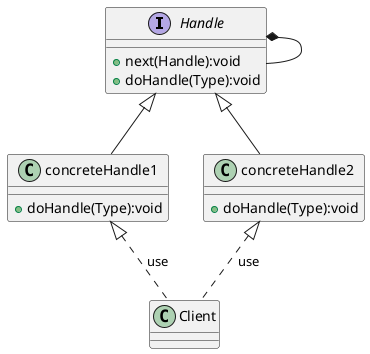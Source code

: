 @startuml

interface Handle {
    + next(Handle):void
    + doHandle(Type):void
}

class concreteHandle1 {
    + doHandle(Type):void
}

class concreteHandle2 {
    + doHandle(Type):void
}

class Client {

}

Handle *-- Handle
Handle <|-- concreteHandle1
Handle <|-- concreteHandle2
concreteHandle1 <|.. Client : use
concreteHandle2 <|.. Client : use
@enduml